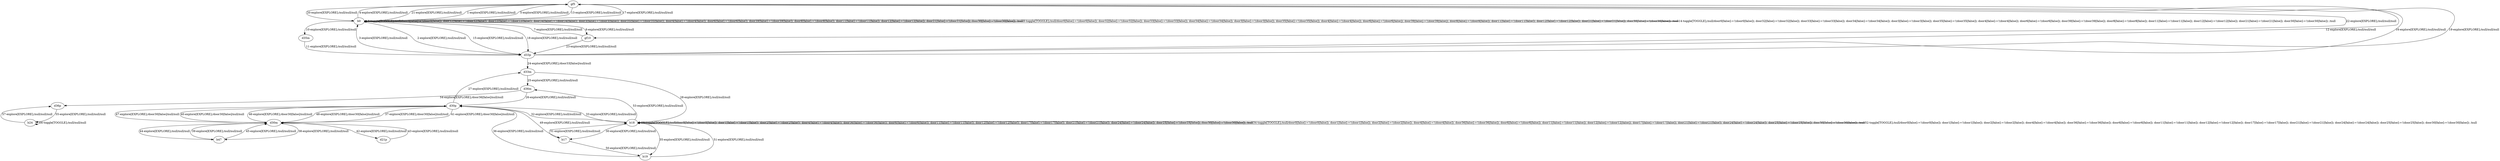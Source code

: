 # Total number of goals covered by this test: 4
# d36m --> d36p
# b24 --> d36p
# b24 --> b24
# d36p --> b24

digraph g {
"gf5" -> "b0" [label = "1-explore[EXPLORE];/null/null/null"];
"b0" -> "d33p" [label = "2-explore[EXPLORE];/null/null/null"];
"d33p" -> "b0" [label = "3-explore[EXPLORE];/null/null/null"];
"b0" -> "gf5" [label = "4-explore[EXPLORE];/null/null/null"];
"gf5" -> "b0" [label = "5-explore[EXPLORE];/null/null/null"];
"b0" -> "gf10" [label = "6-explore[EXPLORE];/null/null/null"];
"gf10" -> "b0" [label = "7-explore[EXPLORE];/null/null/null"];
"b0" -> "b0" [label = "8-toggle[TOGGLE];/null/door0[false]:=!(door0[false]); door32[false]:=!(door32[false]); door33[false]:=!(door33[false]); door34[false]:=!(door34[false]); door3[false]:=!(door3[false]); door35[false]:=!(door35[false]); door4[false]:=!(door4[false]); door6[false]:=!(door6[false]); door39[false]:=!(door39[false]); door8[false]:=!(door8[false]); door11[false]:=!(door11[false]); door12[false]:=!(door12[false]); door21[false]:=!(door21[false]); door30[false]:=!(door30[false]); /null"];
"b0" -> "b0" [label = "9-toggle[TOGGLE];/null/door0[false]:=!(door0[false]); door32[false]:=!(door32[false]); door33[false]:=!(door33[false]); door34[false]:=!(door34[false]); door3[false]:=!(door3[false]); door35[false]:=!(door35[false]); door4[false]:=!(door4[false]); door6[false]:=!(door6[false]); door39[false]:=!(door39[false]); door8[false]:=!(door8[false]); door11[false]:=!(door11[false]); door12[false]:=!(door12[false]); door21[false]:=!(door21[false]); door30[false]:=!(door30[false]); /null"];
"b0" -> "d35m" [label = "10-explore[EXPLORE];/null/null/null"];
"d35m" -> "d33p" [label = "11-explore[EXPLORE];/null/null/null"];
"d33p" -> "gf5" [label = "12-explore[EXPLORE];/null/null/null"];
"gf5" -> "b0" [label = "13-explore[EXPLORE];/null/null/null"];
"b0" -> "b0" [label = "14-toggle[TOGGLE];/null/door0[false]:=!(door0[false]); door32[false]:=!(door32[false]); door33[false]:=!(door33[false]); door34[false]:=!(door34[false]); door3[false]:=!(door3[false]); door35[false]:=!(door35[false]); door4[false]:=!(door4[false]); door6[false]:=!(door6[false]); door39[false]:=!(door39[false]); door8[false]:=!(door8[false]); door11[false]:=!(door11[false]); door12[false]:=!(door12[false]); door21[false]:=!(door21[false]); door30[false]:=!(door30[false]); /null"];
"b0" -> "d33p" [label = "15-explore[EXPLORE];/null/null/null"];
"d33p" -> "gf5" [label = "16-explore[EXPLORE];/null/null/null"];
"gf5" -> "b0" [label = "17-explore[EXPLORE];/null/null/null"];
"b0" -> "d33p" [label = "18-explore[EXPLORE];/null/null/null"];
"d33p" -> "gf5" [label = "19-explore[EXPLORE];/null/null/null"];
"gf5" -> "b0" [label = "20-explore[EXPLORE];/null/null/null"];
"b0" -> "gf5" [label = "21-explore[EXPLORE];/null/null/null"];
"gf5" -> "gf10" [label = "22-explore[EXPLORE];/null/null/null"];
"gf10" -> "d33p" [label = "23-explore[EXPLORE];/null/null/null"];
"d33p" -> "d33m" [label = "24-explore[EXPLORE];/door33[false]/null/null"];
"d33m" -> "d36m" [label = "25-explore[EXPLORE];/null/null/null"];
"d36m" -> "d30p" [label = "26-explore[EXPLORE];/null/null/null"];
"d30p" -> "d33m" [label = "27-explore[EXPLORE];/null/null/null"];
"d33m" -> "b18" [label = "28-explore[EXPLORE];/null/null/null"];
"b18" -> "b18" [label = "29-toggle[TOGGLE];/null/door0[false]:=!(door0[false]); door1[false]:=!(door1[false]); door2[false]:=!(door2[false]); door4[false]:=!(door4[false]); door36[false]:=!(door36[false]); door6[false]:=!(door6[false]); door11[false]:=!(door11[false]); door12[false]:=!(door12[false]); door17[false]:=!(door17[false]); door21[false]:=!(door21[false]); door24[false]:=!(door24[false]); door25[false]:=!(door25[false]); door30[false]:=!(door30[false]); /null"];
"b18" -> "b17" [label = "30-explore[EXPLORE];/null/null/null"];
"b17" -> "b18" [label = "31-explore[EXPLORE];/null/null/null"];
"b18" -> "d30p" [label = "32-explore[EXPLORE];/null/null/null"];
"d30p" -> "b18" [label = "33-explore[EXPLORE];/null/null/null"];
"b18" -> "b18" [label = "34-toggle[TOGGLE];/null/door0[false]:=!(door0[false]); door1[false]:=!(door1[false]); door2[false]:=!(door2[false]); door4[false]:=!(door4[false]); door36[false]:=!(door36[false]); door6[false]:=!(door6[false]); door11[false]:=!(door11[false]); door12[false]:=!(door12[false]); door17[false]:=!(door17[false]); door21[false]:=!(door21[false]); door24[false]:=!(door24[false]); door25[false]:=!(door25[false]); door30[false]:=!(door30[false]); /null"];
"b18" -> "b19" [label = "35-explore[EXPLORE];/null/null/null"];
"b19" -> "d30p" [label = "36-explore[EXPLORE];/null/null/null"];
"d30p" -> "d30m" [label = "37-explore[EXPLORE];/door30[false]/null/null"];
"d30m" -> "b47" [label = "38-explore[EXPLORE];/null/null/null"];
"b47" -> "d30m" [label = "39-explore[EXPLORE];/null/null/null"];
"d30m" -> "d30p" [label = "40-explore[EXPLORE];/door30[false]/null/null"];
"d30p" -> "d30m" [label = "41-explore[EXPLORE];/door30[false]/null/null"];
"d30m" -> "d21p" [label = "42-explore[EXPLORE];/null/null/null"];
"d21p" -> "d30m" [label = "43-explore[EXPLORE];/null/null/null"];
"d30m" -> "b47" [label = "44-explore[EXPLORE];/null/null/null"];
"b47" -> "d30m" [label = "45-explore[EXPLORE];/null/null/null"];
"d30m" -> "d30p" [label = "46-explore[EXPLORE];/door30[false]/null/null"];
"d30p" -> "d30m" [label = "47-explore[EXPLORE];/door30[false]/null/null"];
"d30m" -> "d30p" [label = "48-explore[EXPLORE];/door30[false]/null/null"];
"d30p" -> "b17" [label = "49-explore[EXPLORE];/null/null/null"];
"b17" -> "b19" [label = "50-explore[EXPLORE];/null/null/null"];
"b19" -> "b18" [label = "51-explore[EXPLORE];/null/null/null"];
"b18" -> "b18" [label = "52-toggle[TOGGLE];/null/door0[false]:=!(door0[false]); door1[false]:=!(door1[false]); door2[false]:=!(door2[false]); door4[false]:=!(door4[false]); door36[false]:=!(door36[false]); door6[false]:=!(door6[false]); door11[false]:=!(door11[false]); door12[false]:=!(door12[false]); door17[false]:=!(door17[false]); door21[false]:=!(door21[false]); door24[false]:=!(door24[false]); door25[false]:=!(door25[false]); door30[false]:=!(door30[false]); /null"];
"b18" -> "d36m" [label = "53-explore[EXPLORE];/null/null/null"];
"d36m" -> "d36p" [label = "54-explore[EXPLORE];/door36[false]/null/null"];
"d36p" -> "b24" [label = "55-explore[EXPLORE];/null/null/null"];
"b24" -> "b24" [label = "56-toggle[TOGGLE];/null/null/null"];
"b24" -> "d36p" [label = "57-explore[EXPLORE];/null/null/null"];
}